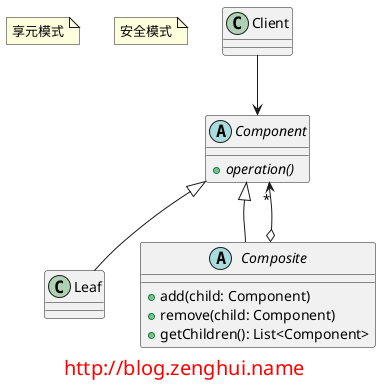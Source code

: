 @startuml

note "享元模式" as name
note "安全模式" as mode

abstract class Component{
    + {abstract} operation()
}

class Leaf{

}

abstract class Composite {
    + add(child: Component)
    + remove(child: Component)
    + getChildren(): List<Component>
}

Component <|-- Leaf
Component <|-- Composite
Component "*" <--o Composite

Client --> Component

footer
<font size="20" color="red">http://blog.zenghui.name</font>
endfooter

@enduml